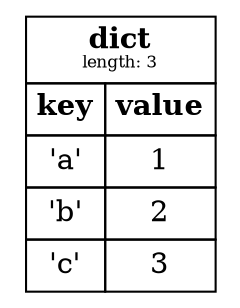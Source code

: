 digraph dict_graph {
	graph [dpi=300]
	node [shape=none]
	edge [arrowsize=0.5 arrowtail=dot dir=both tailclip=false]
	node0 [label=<
<TABLE ALIGN="CENTER"
       BORDER="0"
       CELLBORDER="1"
       CELLSPACING="0"
       CELLPADDING="4">
<TR>
<TD COLSPAN="2">
<B>dict</B><BR/>
<FONT POINT-SIZE="8">length: 3</FONT>
</TD>
</TR>
<TR>
    <TD><B>key</B></TD>
    <TD><B>value</B></TD>
</TR>
<TR><TD>'a'</TD><TD>1</TD></TR>
<TR><TD>'b'</TD><TD>2</TD></TR>
<TR><TD>'c'</TD><TD>3</TD></TR>
</TABLE>
>]
}